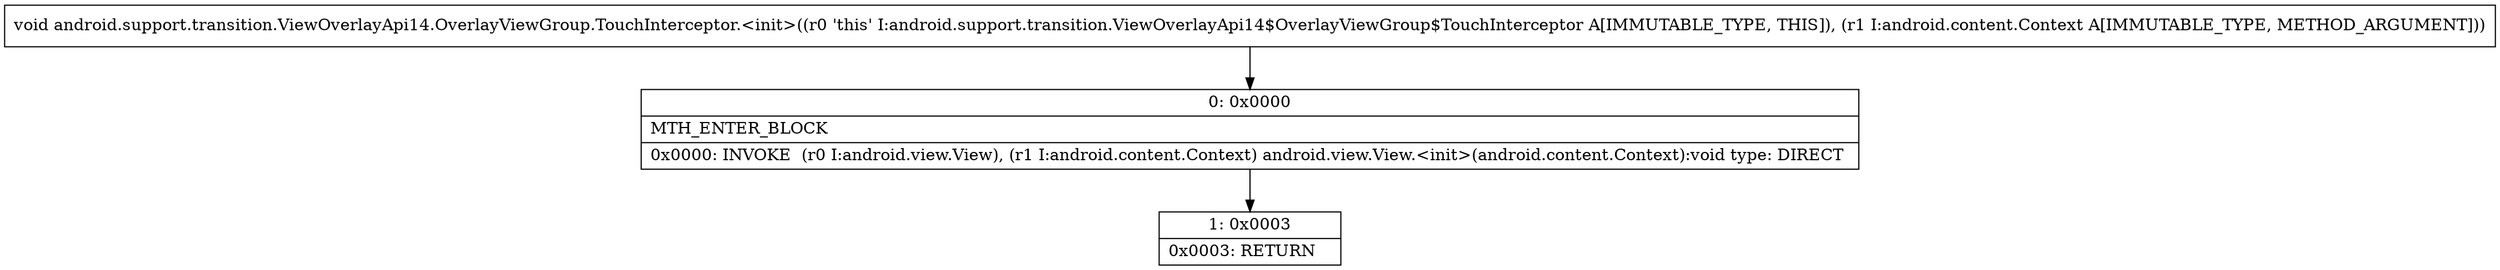 digraph "CFG forandroid.support.transition.ViewOverlayApi14.OverlayViewGroup.TouchInterceptor.\<init\>(Landroid\/content\/Context;)V" {
Node_0 [shape=record,label="{0\:\ 0x0000|MTH_ENTER_BLOCK\l|0x0000: INVOKE  (r0 I:android.view.View), (r1 I:android.content.Context) android.view.View.\<init\>(android.content.Context):void type: DIRECT \l}"];
Node_1 [shape=record,label="{1\:\ 0x0003|0x0003: RETURN   \l}"];
MethodNode[shape=record,label="{void android.support.transition.ViewOverlayApi14.OverlayViewGroup.TouchInterceptor.\<init\>((r0 'this' I:android.support.transition.ViewOverlayApi14$OverlayViewGroup$TouchInterceptor A[IMMUTABLE_TYPE, THIS]), (r1 I:android.content.Context A[IMMUTABLE_TYPE, METHOD_ARGUMENT])) }"];
MethodNode -> Node_0;
Node_0 -> Node_1;
}

